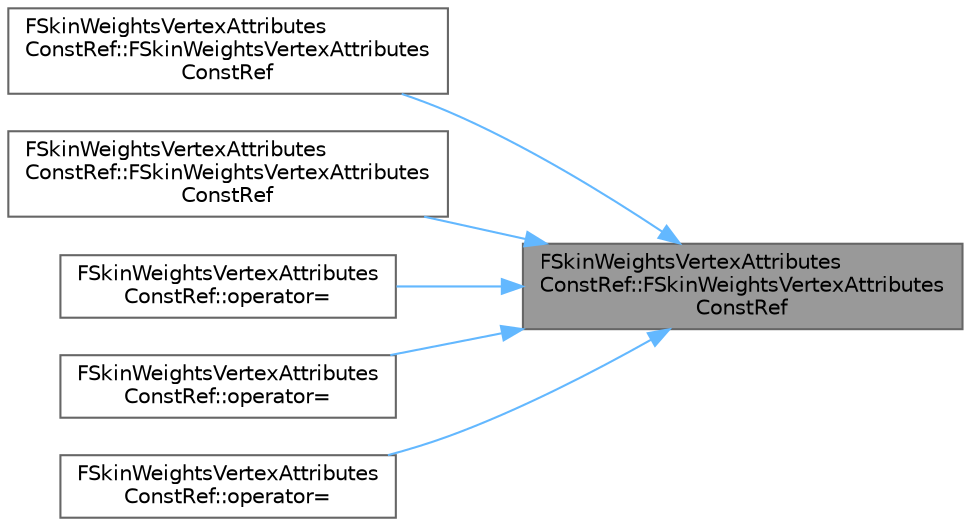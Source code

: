 digraph "FSkinWeightsVertexAttributesConstRef::FSkinWeightsVertexAttributesConstRef"
{
 // INTERACTIVE_SVG=YES
 // LATEX_PDF_SIZE
  bgcolor="transparent";
  edge [fontname=Helvetica,fontsize=10,labelfontname=Helvetica,labelfontsize=10];
  node [fontname=Helvetica,fontsize=10,shape=box,height=0.2,width=0.4];
  rankdir="RL";
  Node1 [id="Node000001",label="FSkinWeightsVertexAttributes\lConstRef::FSkinWeightsVertexAttributes\lConstRef",height=0.2,width=0.4,color="gray40", fillcolor="grey60", style="filled", fontcolor="black",tooltip=" "];
  Node1 -> Node2 [id="edge1_Node000001_Node000002",dir="back",color="steelblue1",style="solid",tooltip=" "];
  Node2 [id="Node000002",label="FSkinWeightsVertexAttributes\lConstRef::FSkinWeightsVertexAttributes\lConstRef",height=0.2,width=0.4,color="grey40", fillcolor="white", style="filled",URL="$dc/d73/classFSkinWeightsVertexAttributesConstRef.html#aed6a073d1c8d4ee456f368ca663c9d58",tooltip=" "];
  Node1 -> Node3 [id="edge2_Node000001_Node000003",dir="back",color="steelblue1",style="solid",tooltip=" "];
  Node3 [id="Node000003",label="FSkinWeightsVertexAttributes\lConstRef::FSkinWeightsVertexAttributes\lConstRef",height=0.2,width=0.4,color="grey40", fillcolor="white", style="filled",URL="$dc/d73/classFSkinWeightsVertexAttributesConstRef.html#af508b1fe225f48ff73b031ab751c5332",tooltip=" "];
  Node1 -> Node4 [id="edge3_Node000001_Node000004",dir="back",color="steelblue1",style="solid",tooltip=" "];
  Node4 [id="Node000004",label="FSkinWeightsVertexAttributes\lConstRef::operator=",height=0.2,width=0.4,color="grey40", fillcolor="white", style="filled",URL="$dc/d73/classFSkinWeightsVertexAttributesConstRef.html#aed3ae9dcc6733b452efc29bab14d1691",tooltip=" "];
  Node1 -> Node5 [id="edge4_Node000001_Node000005",dir="back",color="steelblue1",style="solid",tooltip=" "];
  Node5 [id="Node000005",label="FSkinWeightsVertexAttributes\lConstRef::operator=",height=0.2,width=0.4,color="grey40", fillcolor="white", style="filled",URL="$dc/d73/classFSkinWeightsVertexAttributesConstRef.html#a765efab872a060be95d73fa27e346145",tooltip=" "];
  Node1 -> Node6 [id="edge5_Node000001_Node000006",dir="back",color="steelblue1",style="solid",tooltip=" "];
  Node6 [id="Node000006",label="FSkinWeightsVertexAttributes\lConstRef::operator=",height=0.2,width=0.4,color="grey40", fillcolor="white", style="filled",URL="$dc/d73/classFSkinWeightsVertexAttributesConstRef.html#a5ab83275a3158ade8dbbcba401e8522f",tooltip=" "];
}
